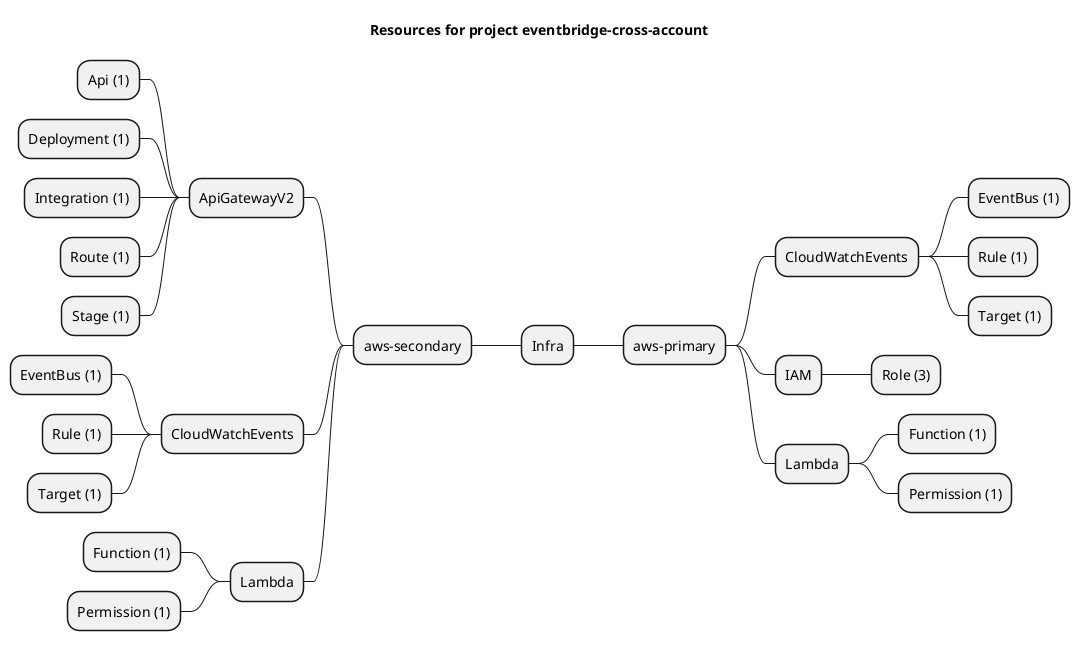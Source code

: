 @startmindmap
title Resources for project eventbridge-cross-account
skinparam monochrome true
+ Infra
++ aws-primary
+++ CloudWatchEvents
++++ EventBus (1)
++++ Rule (1)
++++ Target (1)
+++ IAM
++++ Role (3)
+++ Lambda
++++ Function (1)
++++ Permission (1)
-- aws-secondary
--- ApiGatewayV2
---- Api (1)
---- Deployment (1)
---- Integration (1)
---- Route (1)
---- Stage (1)
--- CloudWatchEvents
---- EventBus (1)
---- Rule (1)
---- Target (1)
--- Lambda
---- Function (1)
---- Permission (1)
@endmindmap